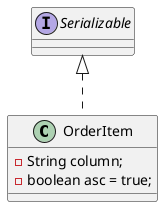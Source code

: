 @startuml
'https://plantuml.com/class-diagram


class OrderItem implements Serializable {
    - String column;
    - boolean asc = true;
}


@enduml